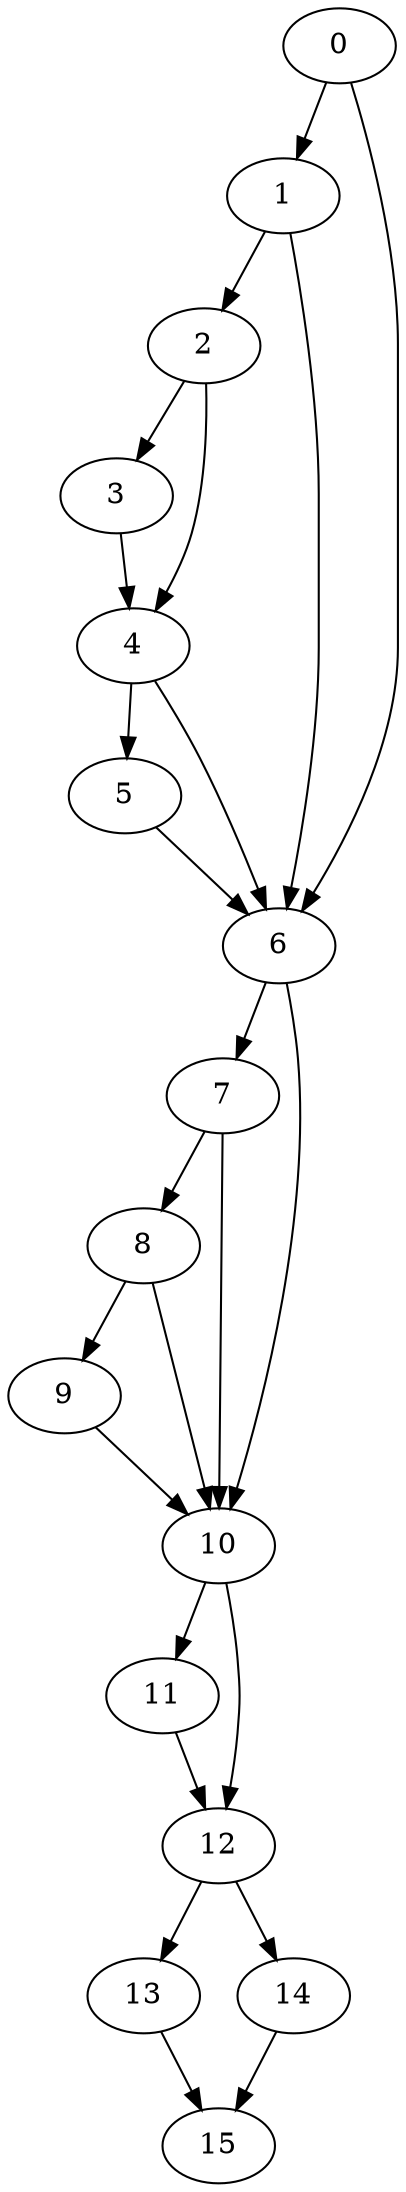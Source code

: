 digraph {
	0
	1
	2
	3
	4
	5
	6
	7
	8
	9
	10
	11
	12
	13
	14
	15
	10 -> 12
	11 -> 12
	2 -> 3
	7 -> 8
	6 -> 10
	7 -> 10
	8 -> 10
	9 -> 10
	12 -> 13
	0 -> 1
	2 -> 4
	3 -> 4
	8 -> 9
	13 -> 15
	14 -> 15
	1 -> 2
	4 -> 5
	6 -> 7
	10 -> 11
	12 -> 14
	0 -> 6
	1 -> 6
	4 -> 6
	5 -> 6
}
